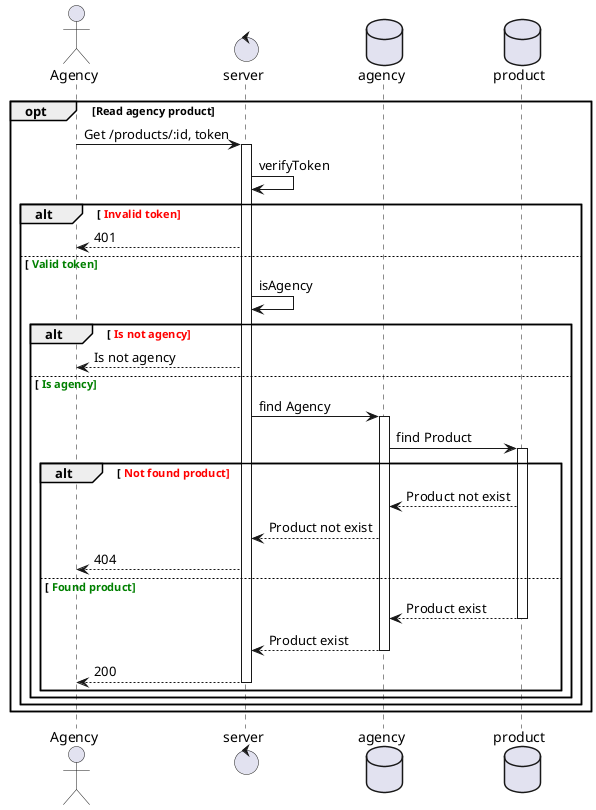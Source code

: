 @startuml read agency owner product

actor Agency
control server
database agency
database product

opt Read agency product
    Agency -> server: Get /products/:id, token
    activate server
    server -> server: verifyToken
    alt <font color=Red> Invalid token
        Agency <-- server: 401
    else <font color=Green> Valid token
        server -> server: isAgency
        alt <font color=Red> Is not agency
            Agency <-- server: Is not agency
        else <font color=Green> Is agency
            server -> agency: find Agency
            activate agency
            agency -> product: find Product
            activate product
            alt <font color=Red> Not found product
                agency <-- product: Product not exist
                server <-- agency: Product not exist
                Agency <-- server: 404
            else <font color=Green> Found product
                agency <-- product: Product exist
                deactivate product
                server <-- agency: Product exist
                deactivate agency
                Agency <-- server: 200
                deactivate server
            end
        end
    end
end

@enduml